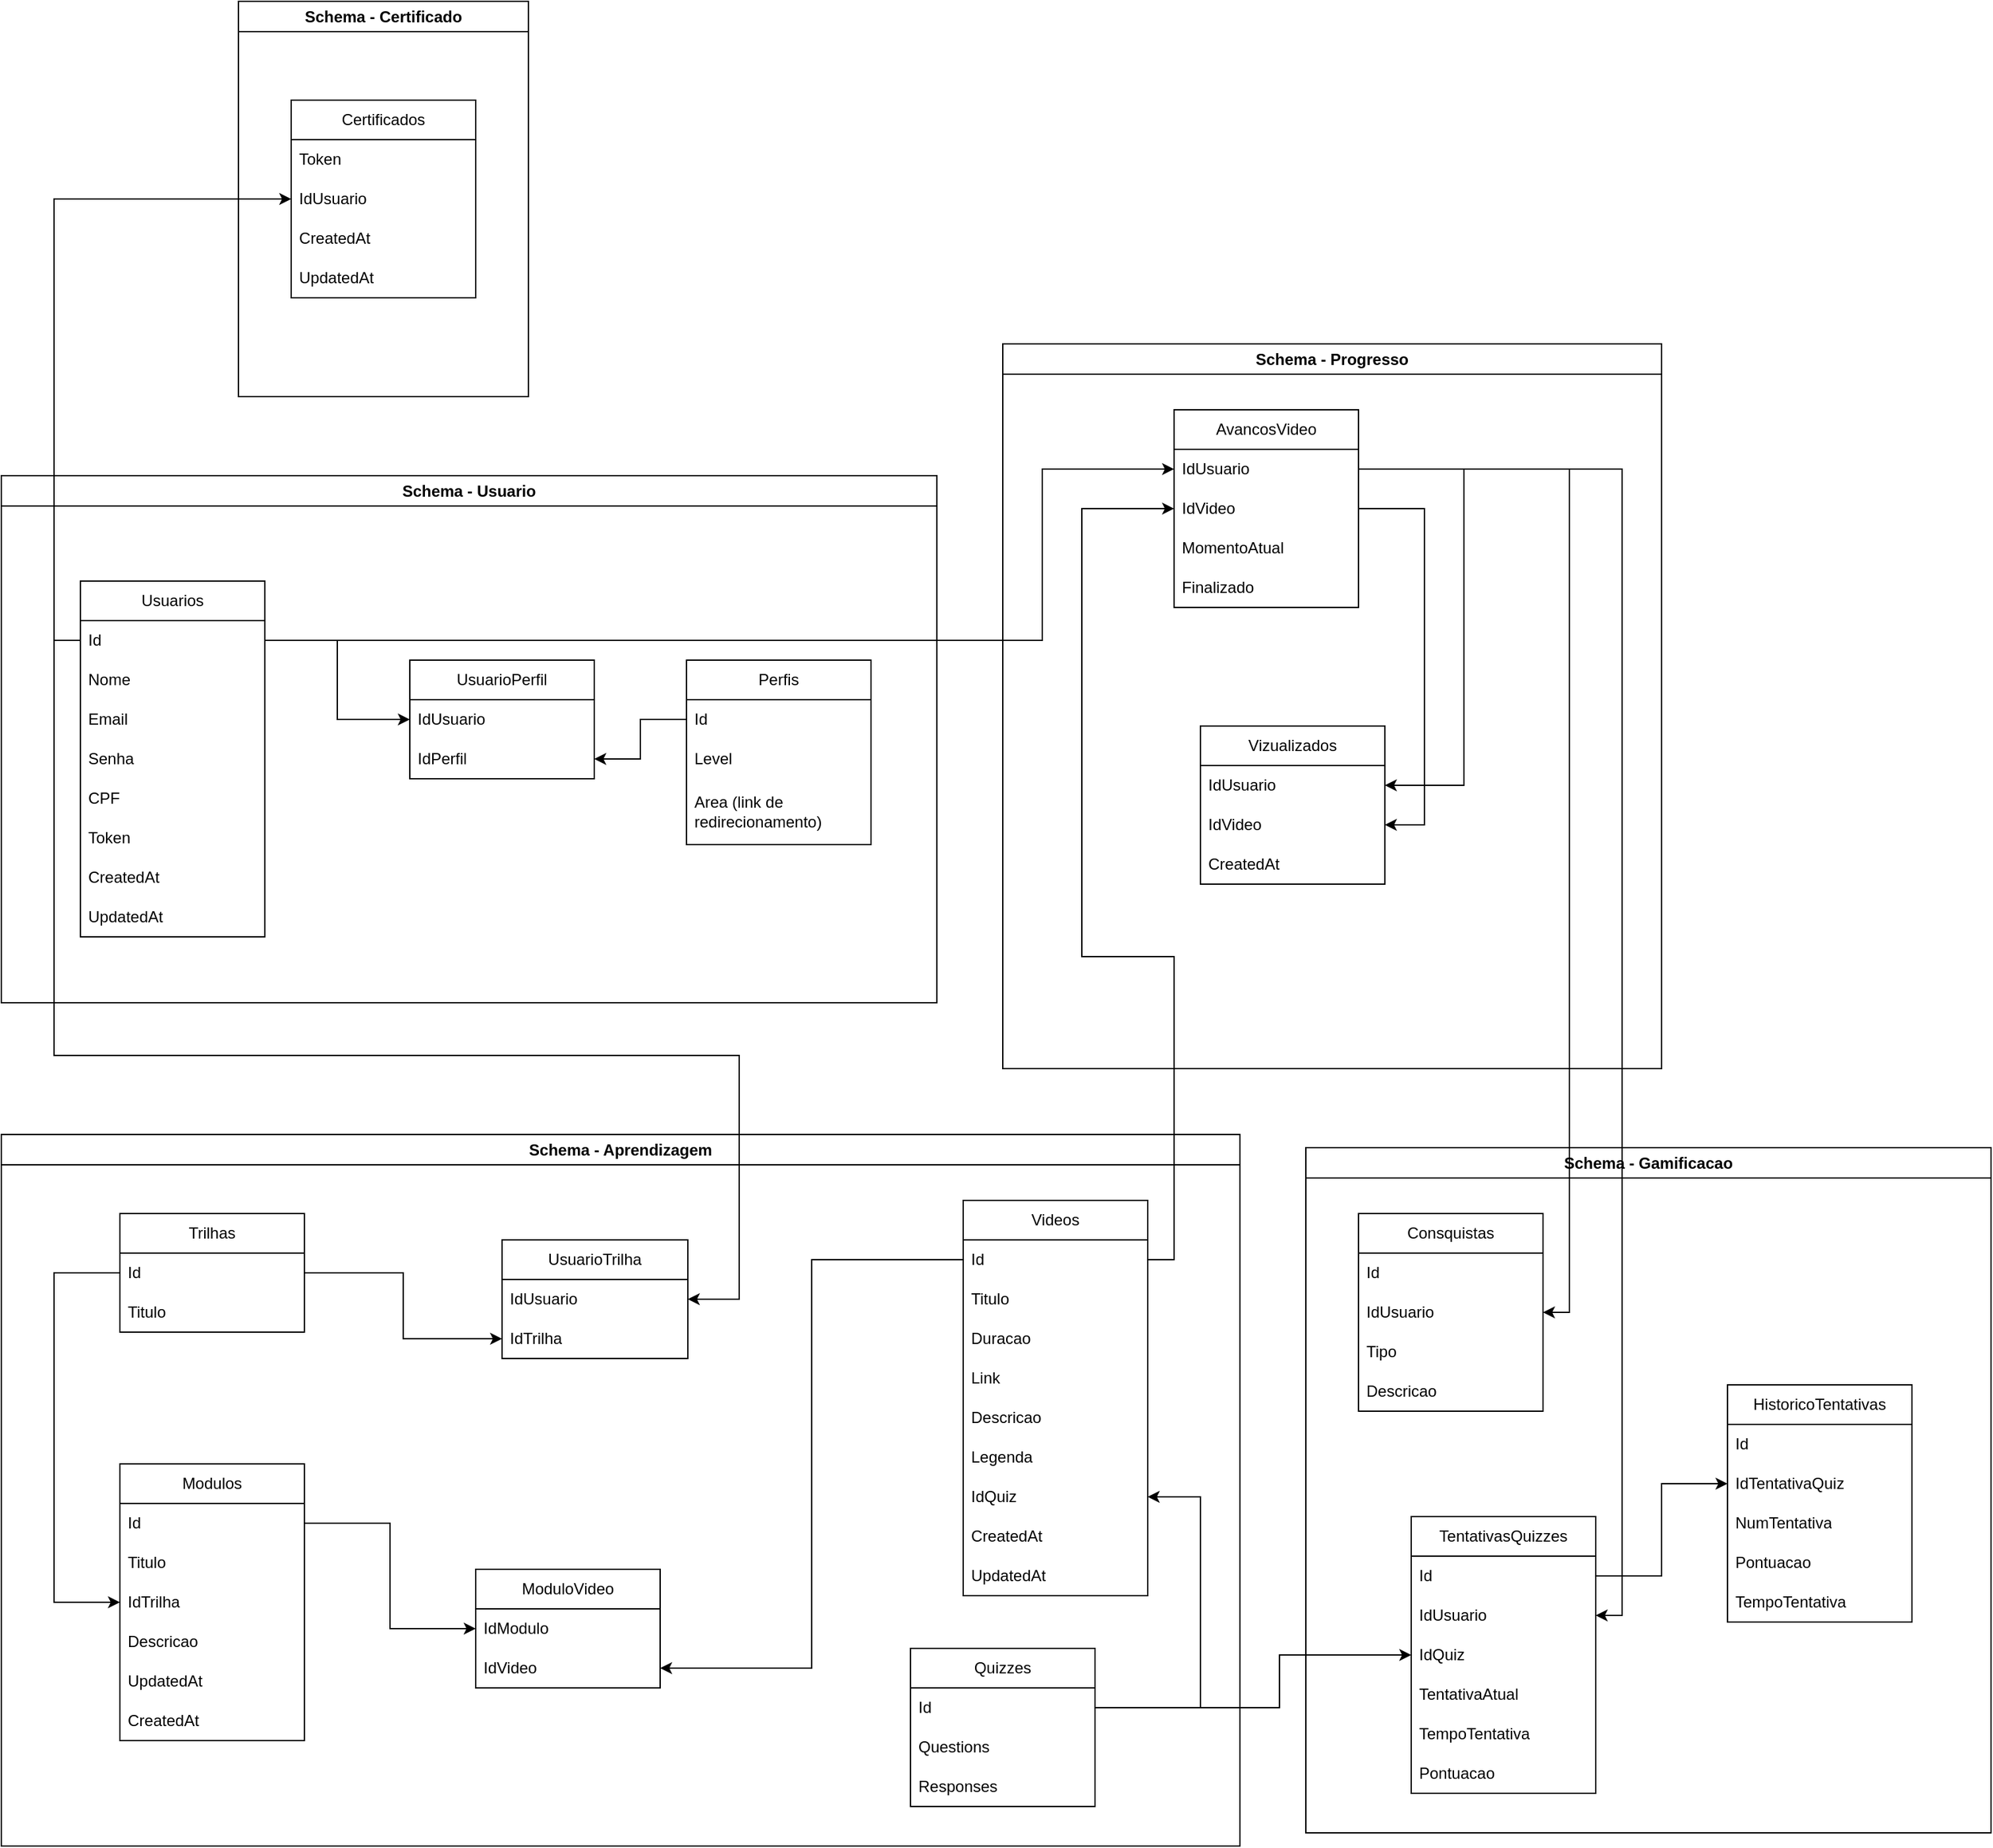 <mxfile version="26.0.16">
  <diagram name="Página-1" id="J46BNIFR4DqUpVyar3QC">
    <mxGraphModel dx="1081" dy="2289" grid="1" gridSize="10" guides="1" tooltips="1" connect="1" arrows="1" fold="1" page="1" pageScale="1" pageWidth="827" pageHeight="1169" math="0" shadow="0">
      <root>
        <mxCell id="0" />
        <mxCell id="1" parent="0" />
        <mxCell id="i8VzWhoQtlo5uoMlYxRw-32" value="Schema - Usuario" style="swimlane;whiteSpace=wrap;html=1;" parent="1" vertex="1">
          <mxGeometry x="270" y="-370" width="710" height="400" as="geometry" />
        </mxCell>
        <mxCell id="i8VzWhoQtlo5uoMlYxRw-1" value="Usuarios" style="swimlane;fontStyle=0;childLayout=stackLayout;horizontal=1;startSize=30;horizontalStack=0;resizeParent=1;resizeParentMax=0;resizeLast=0;collapsible=1;marginBottom=0;whiteSpace=wrap;html=1;" parent="i8VzWhoQtlo5uoMlYxRw-32" vertex="1">
          <mxGeometry x="60" y="80" width="140" height="270" as="geometry" />
        </mxCell>
        <mxCell id="i8VzWhoQtlo5uoMlYxRw-10" value="Id" style="text;strokeColor=none;fillColor=none;align=left;verticalAlign=middle;spacingLeft=4;spacingRight=4;overflow=hidden;points=[[0,0.5],[1,0.5]];portConstraint=eastwest;rotatable=0;whiteSpace=wrap;html=1;" parent="i8VzWhoQtlo5uoMlYxRw-1" vertex="1">
          <mxGeometry y="30" width="140" height="30" as="geometry" />
        </mxCell>
        <mxCell id="i8VzWhoQtlo5uoMlYxRw-2" value="Nome" style="text;strokeColor=none;fillColor=none;align=left;verticalAlign=middle;spacingLeft=4;spacingRight=4;overflow=hidden;points=[[0,0.5],[1,0.5]];portConstraint=eastwest;rotatable=0;whiteSpace=wrap;html=1;" parent="i8VzWhoQtlo5uoMlYxRw-1" vertex="1">
          <mxGeometry y="60" width="140" height="30" as="geometry" />
        </mxCell>
        <mxCell id="i8VzWhoQtlo5uoMlYxRw-3" value="Email" style="text;strokeColor=none;fillColor=none;align=left;verticalAlign=middle;spacingLeft=4;spacingRight=4;overflow=hidden;points=[[0,0.5],[1,0.5]];portConstraint=eastwest;rotatable=0;whiteSpace=wrap;html=1;" parent="i8VzWhoQtlo5uoMlYxRw-1" vertex="1">
          <mxGeometry y="90" width="140" height="30" as="geometry" />
        </mxCell>
        <mxCell id="i8VzWhoQtlo5uoMlYxRw-4" value="Senha" style="text;strokeColor=none;fillColor=none;align=left;verticalAlign=middle;spacingLeft=4;spacingRight=4;overflow=hidden;points=[[0,0.5],[1,0.5]];portConstraint=eastwest;rotatable=0;whiteSpace=wrap;html=1;" parent="i8VzWhoQtlo5uoMlYxRw-1" vertex="1">
          <mxGeometry y="120" width="140" height="30" as="geometry" />
        </mxCell>
        <mxCell id="i8VzWhoQtlo5uoMlYxRw-5" value="CPF" style="text;strokeColor=none;fillColor=none;align=left;verticalAlign=middle;spacingLeft=4;spacingRight=4;overflow=hidden;points=[[0,0.5],[1,0.5]];portConstraint=eastwest;rotatable=0;whiteSpace=wrap;html=1;" parent="i8VzWhoQtlo5uoMlYxRw-1" vertex="1">
          <mxGeometry y="150" width="140" height="30" as="geometry" />
        </mxCell>
        <mxCell id="i8VzWhoQtlo5uoMlYxRw-6" value="Token" style="text;strokeColor=none;fillColor=none;align=left;verticalAlign=middle;spacingLeft=4;spacingRight=4;overflow=hidden;points=[[0,0.5],[1,0.5]];portConstraint=eastwest;rotatable=0;whiteSpace=wrap;html=1;" parent="i8VzWhoQtlo5uoMlYxRw-1" vertex="1">
          <mxGeometry y="180" width="140" height="30" as="geometry" />
        </mxCell>
        <mxCell id="i8VzWhoQtlo5uoMlYxRw-8" value="CreatedAt" style="text;strokeColor=none;fillColor=none;align=left;verticalAlign=middle;spacingLeft=4;spacingRight=4;overflow=hidden;points=[[0,0.5],[1,0.5]];portConstraint=eastwest;rotatable=0;whiteSpace=wrap;html=1;" parent="i8VzWhoQtlo5uoMlYxRw-1" vertex="1">
          <mxGeometry y="210" width="140" height="30" as="geometry" />
        </mxCell>
        <mxCell id="i8VzWhoQtlo5uoMlYxRw-9" value="UpdatedAt" style="text;strokeColor=none;fillColor=none;align=left;verticalAlign=middle;spacingLeft=4;spacingRight=4;overflow=hidden;points=[[0,0.5],[1,0.5]];portConstraint=eastwest;rotatable=0;whiteSpace=wrap;html=1;" parent="i8VzWhoQtlo5uoMlYxRw-1" vertex="1">
          <mxGeometry y="240" width="140" height="30" as="geometry" />
        </mxCell>
        <mxCell id="i8VzWhoQtlo5uoMlYxRw-11" value="Perfis" style="swimlane;fontStyle=0;childLayout=stackLayout;horizontal=1;startSize=30;horizontalStack=0;resizeParent=1;resizeParentMax=0;resizeLast=0;collapsible=1;marginBottom=0;whiteSpace=wrap;html=1;" parent="i8VzWhoQtlo5uoMlYxRw-32" vertex="1">
          <mxGeometry x="520" y="140" width="140" height="140" as="geometry" />
        </mxCell>
        <mxCell id="i8VzWhoQtlo5uoMlYxRw-12" value="Id" style="text;strokeColor=none;fillColor=none;align=left;verticalAlign=middle;spacingLeft=4;spacingRight=4;overflow=hidden;points=[[0,0.5],[1,0.5]];portConstraint=eastwest;rotatable=0;whiteSpace=wrap;html=1;" parent="i8VzWhoQtlo5uoMlYxRw-11" vertex="1">
          <mxGeometry y="30" width="140" height="30" as="geometry" />
        </mxCell>
        <mxCell id="i8VzWhoQtlo5uoMlYxRw-13" value="Level" style="text;strokeColor=none;fillColor=none;align=left;verticalAlign=middle;spacingLeft=4;spacingRight=4;overflow=hidden;points=[[0,0.5],[1,0.5]];portConstraint=eastwest;rotatable=0;whiteSpace=wrap;html=1;" parent="i8VzWhoQtlo5uoMlYxRw-11" vertex="1">
          <mxGeometry y="60" width="140" height="30" as="geometry" />
        </mxCell>
        <mxCell id="S9HirE6GE0eVUpvPNjMm-1" value="Area (link de redirecionamento)" style="text;strokeColor=none;fillColor=none;align=left;verticalAlign=middle;spacingLeft=4;spacingRight=4;overflow=hidden;points=[[0,0.5],[1,0.5]];portConstraint=eastwest;rotatable=0;whiteSpace=wrap;html=1;" parent="i8VzWhoQtlo5uoMlYxRw-11" vertex="1">
          <mxGeometry y="90" width="140" height="50" as="geometry" />
        </mxCell>
        <mxCell id="i8VzWhoQtlo5uoMlYxRw-15" value="UsuarioPerfil" style="swimlane;fontStyle=0;childLayout=stackLayout;horizontal=1;startSize=30;horizontalStack=0;resizeParent=1;resizeParentMax=0;resizeLast=0;collapsible=1;marginBottom=0;whiteSpace=wrap;html=1;" parent="i8VzWhoQtlo5uoMlYxRw-32" vertex="1">
          <mxGeometry x="310" y="140" width="140" height="90" as="geometry" />
        </mxCell>
        <mxCell id="i8VzWhoQtlo5uoMlYxRw-16" value="IdUsuario" style="text;strokeColor=none;fillColor=none;align=left;verticalAlign=middle;spacingLeft=4;spacingRight=4;overflow=hidden;points=[[0,0.5],[1,0.5]];portConstraint=eastwest;rotatable=0;whiteSpace=wrap;html=1;" parent="i8VzWhoQtlo5uoMlYxRw-15" vertex="1">
          <mxGeometry y="30" width="140" height="30" as="geometry" />
        </mxCell>
        <mxCell id="i8VzWhoQtlo5uoMlYxRw-17" value="IdPerfil" style="text;strokeColor=none;fillColor=none;align=left;verticalAlign=middle;spacingLeft=4;spacingRight=4;overflow=hidden;points=[[0,0.5],[1,0.5]];portConstraint=eastwest;rotatable=0;whiteSpace=wrap;html=1;" parent="i8VzWhoQtlo5uoMlYxRw-15" vertex="1">
          <mxGeometry y="60" width="140" height="30" as="geometry" />
        </mxCell>
        <mxCell id="i8VzWhoQtlo5uoMlYxRw-19" style="edgeStyle=orthogonalEdgeStyle;rounded=0;orthogonalLoop=1;jettySize=auto;html=1;exitX=1;exitY=0.5;exitDx=0;exitDy=0;entryX=0;entryY=0.5;entryDx=0;entryDy=0;" parent="i8VzWhoQtlo5uoMlYxRw-32" source="i8VzWhoQtlo5uoMlYxRw-10" target="i8VzWhoQtlo5uoMlYxRw-16" edge="1">
          <mxGeometry relative="1" as="geometry" />
        </mxCell>
        <mxCell id="i8VzWhoQtlo5uoMlYxRw-20" style="edgeStyle=orthogonalEdgeStyle;rounded=0;orthogonalLoop=1;jettySize=auto;html=1;exitX=0;exitY=0.5;exitDx=0;exitDy=0;entryX=1;entryY=0.5;entryDx=0;entryDy=0;" parent="i8VzWhoQtlo5uoMlYxRw-32" source="i8VzWhoQtlo5uoMlYxRw-12" target="i8VzWhoQtlo5uoMlYxRw-17" edge="1">
          <mxGeometry relative="1" as="geometry" />
        </mxCell>
        <mxCell id="i8VzWhoQtlo5uoMlYxRw-33" value="Schema - Aprendizagem" style="swimlane;whiteSpace=wrap;html=1;" parent="1" vertex="1">
          <mxGeometry x="270" y="130" width="940" height="540" as="geometry" />
        </mxCell>
        <mxCell id="i8VzWhoQtlo5uoMlYxRw-21" value="Modulos" style="swimlane;fontStyle=0;childLayout=stackLayout;horizontal=1;startSize=30;horizontalStack=0;resizeParent=1;resizeParentMax=0;resizeLast=0;collapsible=1;marginBottom=0;whiteSpace=wrap;html=1;" parent="i8VzWhoQtlo5uoMlYxRw-33" vertex="1">
          <mxGeometry x="90" y="250" width="140" height="210" as="geometry" />
        </mxCell>
        <mxCell id="i8VzWhoQtlo5uoMlYxRw-22" value="Id" style="text;strokeColor=none;fillColor=none;align=left;verticalAlign=middle;spacingLeft=4;spacingRight=4;overflow=hidden;points=[[0,0.5],[1,0.5]];portConstraint=eastwest;rotatable=0;whiteSpace=wrap;html=1;" parent="i8VzWhoQtlo5uoMlYxRw-21" vertex="1">
          <mxGeometry y="30" width="140" height="30" as="geometry" />
        </mxCell>
        <mxCell id="i8VzWhoQtlo5uoMlYxRw-23" value="Titulo" style="text;strokeColor=none;fillColor=none;align=left;verticalAlign=middle;spacingLeft=4;spacingRight=4;overflow=hidden;points=[[0,0.5],[1,0.5]];portConstraint=eastwest;rotatable=0;whiteSpace=wrap;html=1;" parent="i8VzWhoQtlo5uoMlYxRw-21" vertex="1">
          <mxGeometry y="60" width="140" height="30" as="geometry" />
        </mxCell>
        <mxCell id="i8VzWhoQtlo5uoMlYxRw-30" value="IdTrilha" style="text;strokeColor=none;fillColor=none;align=left;verticalAlign=middle;spacingLeft=4;spacingRight=4;overflow=hidden;points=[[0,0.5],[1,0.5]];portConstraint=eastwest;rotatable=0;whiteSpace=wrap;html=1;" parent="i8VzWhoQtlo5uoMlYxRw-21" vertex="1">
          <mxGeometry y="90" width="140" height="30" as="geometry" />
        </mxCell>
        <mxCell id="S9HirE6GE0eVUpvPNjMm-11" value="Descricao" style="text;strokeColor=none;fillColor=none;align=left;verticalAlign=middle;spacingLeft=4;spacingRight=4;overflow=hidden;points=[[0,0.5],[1,0.5]];portConstraint=eastwest;rotatable=0;whiteSpace=wrap;html=1;" parent="i8VzWhoQtlo5uoMlYxRw-21" vertex="1">
          <mxGeometry y="120" width="140" height="30" as="geometry" />
        </mxCell>
        <mxCell id="i8VzWhoQtlo5uoMlYxRw-29" value="UpdatedAt" style="text;strokeColor=none;fillColor=none;align=left;verticalAlign=middle;spacingLeft=4;spacingRight=4;overflow=hidden;points=[[0,0.5],[1,0.5]];portConstraint=eastwest;rotatable=0;whiteSpace=wrap;html=1;" parent="i8VzWhoQtlo5uoMlYxRw-21" vertex="1">
          <mxGeometry y="150" width="140" height="30" as="geometry" />
        </mxCell>
        <mxCell id="i8VzWhoQtlo5uoMlYxRw-28" value="CreatedAt" style="text;strokeColor=none;fillColor=none;align=left;verticalAlign=middle;spacingLeft=4;spacingRight=4;overflow=hidden;points=[[0,0.5],[1,0.5]];portConstraint=eastwest;rotatable=0;whiteSpace=wrap;html=1;" parent="i8VzWhoQtlo5uoMlYxRw-21" vertex="1">
          <mxGeometry y="180" width="140" height="30" as="geometry" />
        </mxCell>
        <mxCell id="i8VzWhoQtlo5uoMlYxRw-25" value="Trilhas" style="swimlane;fontStyle=0;childLayout=stackLayout;horizontal=1;startSize=30;horizontalStack=0;resizeParent=1;resizeParentMax=0;resizeLast=0;collapsible=1;marginBottom=0;whiteSpace=wrap;html=1;" parent="i8VzWhoQtlo5uoMlYxRw-33" vertex="1">
          <mxGeometry x="90" y="60" width="140" height="90" as="geometry" />
        </mxCell>
        <mxCell id="i8VzWhoQtlo5uoMlYxRw-26" value="Id" style="text;strokeColor=none;fillColor=none;align=left;verticalAlign=middle;spacingLeft=4;spacingRight=4;overflow=hidden;points=[[0,0.5],[1,0.5]];portConstraint=eastwest;rotatable=0;whiteSpace=wrap;html=1;" parent="i8VzWhoQtlo5uoMlYxRw-25" vertex="1">
          <mxGeometry y="30" width="140" height="30" as="geometry" />
        </mxCell>
        <mxCell id="i8VzWhoQtlo5uoMlYxRw-27" value="Titulo" style="text;strokeColor=none;fillColor=none;align=left;verticalAlign=middle;spacingLeft=4;spacingRight=4;overflow=hidden;points=[[0,0.5],[1,0.5]];portConstraint=eastwest;rotatable=0;whiteSpace=wrap;html=1;" parent="i8VzWhoQtlo5uoMlYxRw-25" vertex="1">
          <mxGeometry y="60" width="140" height="30" as="geometry" />
        </mxCell>
        <mxCell id="S9HirE6GE0eVUpvPNjMm-2" value="Videos" style="swimlane;fontStyle=0;childLayout=stackLayout;horizontal=1;startSize=30;horizontalStack=0;resizeParent=1;resizeParentMax=0;resizeLast=0;collapsible=1;marginBottom=0;whiteSpace=wrap;html=1;" parent="i8VzWhoQtlo5uoMlYxRw-33" vertex="1">
          <mxGeometry x="730" y="50" width="140" height="300" as="geometry" />
        </mxCell>
        <mxCell id="S9HirE6GE0eVUpvPNjMm-3" value="Id" style="text;strokeColor=none;fillColor=none;align=left;verticalAlign=middle;spacingLeft=4;spacingRight=4;overflow=hidden;points=[[0,0.5],[1,0.5]];portConstraint=eastwest;rotatable=0;whiteSpace=wrap;html=1;" parent="S9HirE6GE0eVUpvPNjMm-2" vertex="1">
          <mxGeometry y="30" width="140" height="30" as="geometry" />
        </mxCell>
        <mxCell id="S9HirE6GE0eVUpvPNjMm-4" value="Titulo" style="text;strokeColor=none;fillColor=none;align=left;verticalAlign=middle;spacingLeft=4;spacingRight=4;overflow=hidden;points=[[0,0.5],[1,0.5]];portConstraint=eastwest;rotatable=0;whiteSpace=wrap;html=1;" parent="S9HirE6GE0eVUpvPNjMm-2" vertex="1">
          <mxGeometry y="60" width="140" height="30" as="geometry" />
        </mxCell>
        <mxCell id="S9HirE6GE0eVUpvPNjMm-43" value="Duracao" style="text;strokeColor=none;fillColor=none;align=left;verticalAlign=middle;spacingLeft=4;spacingRight=4;overflow=hidden;points=[[0,0.5],[1,0.5]];portConstraint=eastwest;rotatable=0;whiteSpace=wrap;html=1;" parent="S9HirE6GE0eVUpvPNjMm-2" vertex="1">
          <mxGeometry y="90" width="140" height="30" as="geometry" />
        </mxCell>
        <mxCell id="S9HirE6GE0eVUpvPNjMm-5" value="Link" style="text;strokeColor=none;fillColor=none;align=left;verticalAlign=middle;spacingLeft=4;spacingRight=4;overflow=hidden;points=[[0,0.5],[1,0.5]];portConstraint=eastwest;rotatable=0;whiteSpace=wrap;html=1;" parent="S9HirE6GE0eVUpvPNjMm-2" vertex="1">
          <mxGeometry y="120" width="140" height="30" as="geometry" />
        </mxCell>
        <mxCell id="S9HirE6GE0eVUpvPNjMm-14" value="Descricao" style="text;strokeColor=none;fillColor=none;align=left;verticalAlign=middle;spacingLeft=4;spacingRight=4;overflow=hidden;points=[[0,0.5],[1,0.5]];portConstraint=eastwest;rotatable=0;whiteSpace=wrap;html=1;" parent="S9HirE6GE0eVUpvPNjMm-2" vertex="1">
          <mxGeometry y="150" width="140" height="30" as="geometry" />
        </mxCell>
        <mxCell id="S9HirE6GE0eVUpvPNjMm-15" value="Legenda" style="text;strokeColor=none;fillColor=none;align=left;verticalAlign=middle;spacingLeft=4;spacingRight=4;overflow=hidden;points=[[0,0.5],[1,0.5]];portConstraint=eastwest;rotatable=0;whiteSpace=wrap;html=1;" parent="S9HirE6GE0eVUpvPNjMm-2" vertex="1">
          <mxGeometry y="180" width="140" height="30" as="geometry" />
        </mxCell>
        <mxCell id="S9HirE6GE0eVUpvPNjMm-16" value="IdQuiz" style="text;strokeColor=none;fillColor=none;align=left;verticalAlign=middle;spacingLeft=4;spacingRight=4;overflow=hidden;points=[[0,0.5],[1,0.5]];portConstraint=eastwest;rotatable=0;whiteSpace=wrap;html=1;" parent="S9HirE6GE0eVUpvPNjMm-2" vertex="1">
          <mxGeometry y="210" width="140" height="30" as="geometry" />
        </mxCell>
        <mxCell id="S9HirE6GE0eVUpvPNjMm-67" value="CreatedAt" style="text;strokeColor=none;fillColor=none;align=left;verticalAlign=middle;spacingLeft=4;spacingRight=4;overflow=hidden;points=[[0,0.5],[1,0.5]];portConstraint=eastwest;rotatable=0;whiteSpace=wrap;html=1;" parent="S9HirE6GE0eVUpvPNjMm-2" vertex="1">
          <mxGeometry y="240" width="140" height="30" as="geometry" />
        </mxCell>
        <mxCell id="S9HirE6GE0eVUpvPNjMm-68" value="UpdatedAt" style="text;strokeColor=none;fillColor=none;align=left;verticalAlign=middle;spacingLeft=4;spacingRight=4;overflow=hidden;points=[[0,0.5],[1,0.5]];portConstraint=eastwest;rotatable=0;whiteSpace=wrap;html=1;" parent="S9HirE6GE0eVUpvPNjMm-2" vertex="1">
          <mxGeometry y="270" width="140" height="30" as="geometry" />
        </mxCell>
        <mxCell id="S9HirE6GE0eVUpvPNjMm-7" value="ModuloVideo" style="swimlane;fontStyle=0;childLayout=stackLayout;horizontal=1;startSize=30;horizontalStack=0;resizeParent=1;resizeParentMax=0;resizeLast=0;collapsible=1;marginBottom=0;whiteSpace=wrap;html=1;" parent="i8VzWhoQtlo5uoMlYxRw-33" vertex="1">
          <mxGeometry x="360" y="330" width="140" height="90" as="geometry" />
        </mxCell>
        <mxCell id="S9HirE6GE0eVUpvPNjMm-8" value="IdModulo" style="text;strokeColor=none;fillColor=none;align=left;verticalAlign=middle;spacingLeft=4;spacingRight=4;overflow=hidden;points=[[0,0.5],[1,0.5]];portConstraint=eastwest;rotatable=0;whiteSpace=wrap;html=1;" parent="S9HirE6GE0eVUpvPNjMm-7" vertex="1">
          <mxGeometry y="30" width="140" height="30" as="geometry" />
        </mxCell>
        <mxCell id="S9HirE6GE0eVUpvPNjMm-9" value="IdVideo" style="text;strokeColor=none;fillColor=none;align=left;verticalAlign=middle;spacingLeft=4;spacingRight=4;overflow=hidden;points=[[0,0.5],[1,0.5]];portConstraint=eastwest;rotatable=0;whiteSpace=wrap;html=1;" parent="S9HirE6GE0eVUpvPNjMm-7" vertex="1">
          <mxGeometry y="60" width="140" height="30" as="geometry" />
        </mxCell>
        <mxCell id="S9HirE6GE0eVUpvPNjMm-13" style="edgeStyle=orthogonalEdgeStyle;rounded=0;orthogonalLoop=1;jettySize=auto;html=1;exitX=0;exitY=0.5;exitDx=0;exitDy=0;entryX=1;entryY=0.5;entryDx=0;entryDy=0;" parent="i8VzWhoQtlo5uoMlYxRw-33" source="S9HirE6GE0eVUpvPNjMm-3" target="S9HirE6GE0eVUpvPNjMm-9" edge="1">
          <mxGeometry relative="1" as="geometry" />
        </mxCell>
        <mxCell id="S9HirE6GE0eVUpvPNjMm-17" value="Quizzes" style="swimlane;fontStyle=0;childLayout=stackLayout;horizontal=1;startSize=30;horizontalStack=0;resizeParent=1;resizeParentMax=0;resizeLast=0;collapsible=1;marginBottom=0;whiteSpace=wrap;html=1;" parent="i8VzWhoQtlo5uoMlYxRw-33" vertex="1">
          <mxGeometry x="690" y="390" width="140" height="120" as="geometry" />
        </mxCell>
        <mxCell id="S9HirE6GE0eVUpvPNjMm-18" value="Id" style="text;strokeColor=none;fillColor=none;align=left;verticalAlign=middle;spacingLeft=4;spacingRight=4;overflow=hidden;points=[[0,0.5],[1,0.5]];portConstraint=eastwest;rotatable=0;whiteSpace=wrap;html=1;" parent="S9HirE6GE0eVUpvPNjMm-17" vertex="1">
          <mxGeometry y="30" width="140" height="30" as="geometry" />
        </mxCell>
        <mxCell id="S9HirE6GE0eVUpvPNjMm-19" value="Questions" style="text;strokeColor=none;fillColor=none;align=left;verticalAlign=middle;spacingLeft=4;spacingRight=4;overflow=hidden;points=[[0,0.5],[1,0.5]];portConstraint=eastwest;rotatable=0;whiteSpace=wrap;html=1;" parent="S9HirE6GE0eVUpvPNjMm-17" vertex="1">
          <mxGeometry y="60" width="140" height="30" as="geometry" />
        </mxCell>
        <mxCell id="S9HirE6GE0eVUpvPNjMm-20" value="Responses" style="text;strokeColor=none;fillColor=none;align=left;verticalAlign=middle;spacingLeft=4;spacingRight=4;overflow=hidden;points=[[0,0.5],[1,0.5]];portConstraint=eastwest;rotatable=0;whiteSpace=wrap;html=1;" parent="S9HirE6GE0eVUpvPNjMm-17" vertex="1">
          <mxGeometry y="90" width="140" height="30" as="geometry" />
        </mxCell>
        <mxCell id="S9HirE6GE0eVUpvPNjMm-22" value="UsuarioTrilha" style="swimlane;fontStyle=0;childLayout=stackLayout;horizontal=1;startSize=30;horizontalStack=0;resizeParent=1;resizeParentMax=0;resizeLast=0;collapsible=1;marginBottom=0;whiteSpace=wrap;html=1;" parent="i8VzWhoQtlo5uoMlYxRw-33" vertex="1">
          <mxGeometry x="380" y="80" width="141" height="90" as="geometry" />
        </mxCell>
        <mxCell id="S9HirE6GE0eVUpvPNjMm-23" value="IdUsuario" style="text;strokeColor=none;fillColor=none;align=left;verticalAlign=middle;spacingLeft=4;spacingRight=4;overflow=hidden;points=[[0,0.5],[1,0.5]];portConstraint=eastwest;rotatable=0;whiteSpace=wrap;html=1;" parent="S9HirE6GE0eVUpvPNjMm-22" vertex="1">
          <mxGeometry y="30" width="141" height="30" as="geometry" />
        </mxCell>
        <mxCell id="S9HirE6GE0eVUpvPNjMm-24" value="IdTrilha" style="text;strokeColor=none;fillColor=none;align=left;verticalAlign=middle;spacingLeft=4;spacingRight=4;overflow=hidden;points=[[0,0.5],[1,0.5]];portConstraint=eastwest;rotatable=0;whiteSpace=wrap;html=1;" parent="S9HirE6GE0eVUpvPNjMm-22" vertex="1">
          <mxGeometry y="60" width="141" height="30" as="geometry" />
        </mxCell>
        <mxCell id="S9HirE6GE0eVUpvPNjMm-51" style="edgeStyle=orthogonalEdgeStyle;rounded=0;orthogonalLoop=1;jettySize=auto;html=1;exitX=1;exitY=0.5;exitDx=0;exitDy=0;entryX=0;entryY=0.5;entryDx=0;entryDy=0;" parent="i8VzWhoQtlo5uoMlYxRw-33" source="i8VzWhoQtlo5uoMlYxRw-22" target="S9HirE6GE0eVUpvPNjMm-8" edge="1">
          <mxGeometry relative="1" as="geometry" />
        </mxCell>
        <mxCell id="S9HirE6GE0eVUpvPNjMm-53" style="edgeStyle=orthogonalEdgeStyle;rounded=0;orthogonalLoop=1;jettySize=auto;html=1;exitX=1;exitY=0.5;exitDx=0;exitDy=0;entryX=0;entryY=0.5;entryDx=0;entryDy=0;" parent="i8VzWhoQtlo5uoMlYxRw-33" source="i8VzWhoQtlo5uoMlYxRw-26" target="S9HirE6GE0eVUpvPNjMm-24" edge="1">
          <mxGeometry relative="1" as="geometry" />
        </mxCell>
        <mxCell id="S9HirE6GE0eVUpvPNjMm-54" style="edgeStyle=orthogonalEdgeStyle;rounded=0;orthogonalLoop=1;jettySize=auto;html=1;exitX=0;exitY=0.5;exitDx=0;exitDy=0;entryX=0;entryY=0.5;entryDx=0;entryDy=0;" parent="i8VzWhoQtlo5uoMlYxRw-33" source="i8VzWhoQtlo5uoMlYxRw-26" target="i8VzWhoQtlo5uoMlYxRw-30" edge="1">
          <mxGeometry relative="1" as="geometry">
            <Array as="points">
              <mxPoint x="40" y="105" />
              <mxPoint x="40" y="355" />
            </Array>
          </mxGeometry>
        </mxCell>
        <mxCell id="S9HirE6GE0eVUpvPNjMm-56" style="edgeStyle=orthogonalEdgeStyle;rounded=0;orthogonalLoop=1;jettySize=auto;html=1;exitX=1;exitY=0.5;exitDx=0;exitDy=0;entryX=1;entryY=0.5;entryDx=0;entryDy=0;" parent="i8VzWhoQtlo5uoMlYxRw-33" source="S9HirE6GE0eVUpvPNjMm-18" target="S9HirE6GE0eVUpvPNjMm-16" edge="1">
          <mxGeometry relative="1" as="geometry">
            <Array as="points">
              <mxPoint x="910" y="435" />
              <mxPoint x="910" y="275" />
            </Array>
          </mxGeometry>
        </mxCell>
        <mxCell id="S9HirE6GE0eVUpvPNjMm-27" style="edgeStyle=orthogonalEdgeStyle;rounded=0;orthogonalLoop=1;jettySize=auto;html=1;exitX=0;exitY=0.5;exitDx=0;exitDy=0;entryX=1;entryY=0.5;entryDx=0;entryDy=0;" parent="1" source="i8VzWhoQtlo5uoMlYxRw-10" target="S9HirE6GE0eVUpvPNjMm-23" edge="1">
          <mxGeometry relative="1" as="geometry">
            <Array as="points">
              <mxPoint x="310" y="-245" />
              <mxPoint x="310" y="70" />
              <mxPoint x="830" y="70" />
              <mxPoint x="830" y="255" />
            </Array>
          </mxGeometry>
        </mxCell>
        <mxCell id="S9HirE6GE0eVUpvPNjMm-28" value="Schema - Progresso" style="swimlane;whiteSpace=wrap;html=1;" parent="1" vertex="1">
          <mxGeometry x="1030" y="-470" width="500" height="550" as="geometry" />
        </mxCell>
        <mxCell id="S9HirE6GE0eVUpvPNjMm-29" value="AvancosVideo" style="swimlane;fontStyle=0;childLayout=stackLayout;horizontal=1;startSize=30;horizontalStack=0;resizeParent=1;resizeParentMax=0;resizeLast=0;collapsible=1;marginBottom=0;whiteSpace=wrap;html=1;" parent="S9HirE6GE0eVUpvPNjMm-28" vertex="1">
          <mxGeometry x="130" y="50" width="140" height="150" as="geometry" />
        </mxCell>
        <mxCell id="S9HirE6GE0eVUpvPNjMm-30" value="IdUsuario" style="text;strokeColor=none;fillColor=none;align=left;verticalAlign=middle;spacingLeft=4;spacingRight=4;overflow=hidden;points=[[0,0.5],[1,0.5]];portConstraint=eastwest;rotatable=0;whiteSpace=wrap;html=1;" parent="S9HirE6GE0eVUpvPNjMm-29" vertex="1">
          <mxGeometry y="30" width="140" height="30" as="geometry" />
        </mxCell>
        <mxCell id="S9HirE6GE0eVUpvPNjMm-31" value="IdVideo" style="text;strokeColor=none;fillColor=none;align=left;verticalAlign=middle;spacingLeft=4;spacingRight=4;overflow=hidden;points=[[0,0.5],[1,0.5]];portConstraint=eastwest;rotatable=0;whiteSpace=wrap;html=1;" parent="S9HirE6GE0eVUpvPNjMm-29" vertex="1">
          <mxGeometry y="60" width="140" height="30" as="geometry" />
        </mxCell>
        <mxCell id="S9HirE6GE0eVUpvPNjMm-32" value="MomentoAtual" style="text;strokeColor=none;fillColor=none;align=left;verticalAlign=middle;spacingLeft=4;spacingRight=4;overflow=hidden;points=[[0,0.5],[1,0.5]];portConstraint=eastwest;rotatable=0;whiteSpace=wrap;html=1;" parent="S9HirE6GE0eVUpvPNjMm-29" vertex="1">
          <mxGeometry y="90" width="140" height="30" as="geometry" />
        </mxCell>
        <mxCell id="S9HirE6GE0eVUpvPNjMm-44" value="Finalizado" style="text;strokeColor=none;fillColor=none;align=left;verticalAlign=middle;spacingLeft=4;spacingRight=4;overflow=hidden;points=[[0,0.5],[1,0.5]];portConstraint=eastwest;rotatable=0;whiteSpace=wrap;html=1;" parent="S9HirE6GE0eVUpvPNjMm-29" vertex="1">
          <mxGeometry y="120" width="140" height="30" as="geometry" />
        </mxCell>
        <mxCell id="S9HirE6GE0eVUpvPNjMm-59" value="Vizualizados" style="swimlane;fontStyle=0;childLayout=stackLayout;horizontal=1;startSize=30;horizontalStack=0;resizeParent=1;resizeParentMax=0;resizeLast=0;collapsible=1;marginBottom=0;whiteSpace=wrap;html=1;" parent="S9HirE6GE0eVUpvPNjMm-28" vertex="1">
          <mxGeometry x="150" y="290" width="140" height="120" as="geometry" />
        </mxCell>
        <mxCell id="S9HirE6GE0eVUpvPNjMm-60" value="IdUsuario" style="text;strokeColor=none;fillColor=none;align=left;verticalAlign=middle;spacingLeft=4;spacingRight=4;overflow=hidden;points=[[0,0.5],[1,0.5]];portConstraint=eastwest;rotatable=0;whiteSpace=wrap;html=1;" parent="S9HirE6GE0eVUpvPNjMm-59" vertex="1">
          <mxGeometry y="30" width="140" height="30" as="geometry" />
        </mxCell>
        <mxCell id="S9HirE6GE0eVUpvPNjMm-61" value="IdVideo" style="text;strokeColor=none;fillColor=none;align=left;verticalAlign=middle;spacingLeft=4;spacingRight=4;overflow=hidden;points=[[0,0.5],[1,0.5]];portConstraint=eastwest;rotatable=0;whiteSpace=wrap;html=1;" parent="S9HirE6GE0eVUpvPNjMm-59" vertex="1">
          <mxGeometry y="60" width="140" height="30" as="geometry" />
        </mxCell>
        <mxCell id="S9HirE6GE0eVUpvPNjMm-64" value="CreatedAt" style="text;strokeColor=none;fillColor=none;align=left;verticalAlign=middle;spacingLeft=4;spacingRight=4;overflow=hidden;points=[[0,0.5],[1,0.5]];portConstraint=eastwest;rotatable=0;whiteSpace=wrap;html=1;" parent="S9HirE6GE0eVUpvPNjMm-59" vertex="1">
          <mxGeometry y="90" width="140" height="30" as="geometry" />
        </mxCell>
        <mxCell id="S9HirE6GE0eVUpvPNjMm-65" style="edgeStyle=orthogonalEdgeStyle;rounded=0;orthogonalLoop=1;jettySize=auto;html=1;exitX=1;exitY=0.5;exitDx=0;exitDy=0;entryX=1;entryY=0.5;entryDx=0;entryDy=0;" parent="S9HirE6GE0eVUpvPNjMm-28" source="S9HirE6GE0eVUpvPNjMm-31" target="S9HirE6GE0eVUpvPNjMm-61" edge="1">
          <mxGeometry relative="1" as="geometry">
            <Array as="points">
              <mxPoint x="320" y="125" />
              <mxPoint x="320" y="365" />
            </Array>
          </mxGeometry>
        </mxCell>
        <mxCell id="S9HirE6GE0eVUpvPNjMm-66" style="edgeStyle=orthogonalEdgeStyle;rounded=0;orthogonalLoop=1;jettySize=auto;html=1;exitX=1;exitY=0.5;exitDx=0;exitDy=0;entryX=1;entryY=0.5;entryDx=0;entryDy=0;" parent="S9HirE6GE0eVUpvPNjMm-28" source="S9HirE6GE0eVUpvPNjMm-30" target="S9HirE6GE0eVUpvPNjMm-60" edge="1">
          <mxGeometry relative="1" as="geometry">
            <Array as="points">
              <mxPoint x="350" y="95" />
              <mxPoint x="350" y="335" />
            </Array>
          </mxGeometry>
        </mxCell>
        <mxCell id="S9HirE6GE0eVUpvPNjMm-57" style="edgeStyle=orthogonalEdgeStyle;rounded=0;orthogonalLoop=1;jettySize=auto;html=1;exitX=1;exitY=0.5;exitDx=0;exitDy=0;entryX=0;entryY=0.5;entryDx=0;entryDy=0;" parent="1" source="i8VzWhoQtlo5uoMlYxRw-10" target="S9HirE6GE0eVUpvPNjMm-30" edge="1">
          <mxGeometry relative="1" as="geometry">
            <Array as="points">
              <mxPoint x="1060" y="-245" />
              <mxPoint x="1060" y="-375" />
            </Array>
          </mxGeometry>
        </mxCell>
        <mxCell id="S9HirE6GE0eVUpvPNjMm-58" style="edgeStyle=orthogonalEdgeStyle;rounded=0;orthogonalLoop=1;jettySize=auto;html=1;exitX=1;exitY=0.5;exitDx=0;exitDy=0;entryX=0;entryY=0.5;entryDx=0;entryDy=0;" parent="1" source="S9HirE6GE0eVUpvPNjMm-3" target="S9HirE6GE0eVUpvPNjMm-31" edge="1">
          <mxGeometry relative="1" as="geometry">
            <Array as="points">
              <mxPoint x="1160" y="225" />
              <mxPoint x="1160" y="-5" />
              <mxPoint x="1090" y="-5" />
              <mxPoint x="1090" y="-345" />
            </Array>
          </mxGeometry>
        </mxCell>
        <mxCell id="S9HirE6GE0eVUpvPNjMm-69" value="Schema - Certificado" style="swimlane;whiteSpace=wrap;html=1;" parent="1" vertex="1">
          <mxGeometry x="450" y="-730" width="220" height="300" as="geometry" />
        </mxCell>
        <mxCell id="S9HirE6GE0eVUpvPNjMm-70" value="Certificados" style="swimlane;fontStyle=0;childLayout=stackLayout;horizontal=1;startSize=30;horizontalStack=0;resizeParent=1;resizeParentMax=0;resizeLast=0;collapsible=1;marginBottom=0;whiteSpace=wrap;html=1;" parent="S9HirE6GE0eVUpvPNjMm-69" vertex="1">
          <mxGeometry x="40" y="75" width="140" height="150" as="geometry" />
        </mxCell>
        <mxCell id="S9HirE6GE0eVUpvPNjMm-71" value="Token" style="text;strokeColor=none;fillColor=none;align=left;verticalAlign=middle;spacingLeft=4;spacingRight=4;overflow=hidden;points=[[0,0.5],[1,0.5]];portConstraint=eastwest;rotatable=0;whiteSpace=wrap;html=1;" parent="S9HirE6GE0eVUpvPNjMm-70" vertex="1">
          <mxGeometry y="30" width="140" height="30" as="geometry" />
        </mxCell>
        <mxCell id="S9HirE6GE0eVUpvPNjMm-72" value="IdUsuario" style="text;strokeColor=none;fillColor=none;align=left;verticalAlign=middle;spacingLeft=4;spacingRight=4;overflow=hidden;points=[[0,0.5],[1,0.5]];portConstraint=eastwest;rotatable=0;whiteSpace=wrap;html=1;" parent="S9HirE6GE0eVUpvPNjMm-70" vertex="1">
          <mxGeometry y="60" width="140" height="30" as="geometry" />
        </mxCell>
        <mxCell id="S9HirE6GE0eVUpvPNjMm-73" value="CreatedAt" style="text;strokeColor=none;fillColor=none;align=left;verticalAlign=middle;spacingLeft=4;spacingRight=4;overflow=hidden;points=[[0,0.5],[1,0.5]];portConstraint=eastwest;rotatable=0;whiteSpace=wrap;html=1;" parent="S9HirE6GE0eVUpvPNjMm-70" vertex="1">
          <mxGeometry y="90" width="140" height="30" as="geometry" />
        </mxCell>
        <mxCell id="S9HirE6GE0eVUpvPNjMm-74" value="UpdatedAt" style="text;strokeColor=none;fillColor=none;align=left;verticalAlign=middle;spacingLeft=4;spacingRight=4;overflow=hidden;points=[[0,0.5],[1,0.5]];portConstraint=eastwest;rotatable=0;whiteSpace=wrap;html=1;" parent="S9HirE6GE0eVUpvPNjMm-70" vertex="1">
          <mxGeometry y="120" width="140" height="30" as="geometry" />
        </mxCell>
        <mxCell id="S9HirE6GE0eVUpvPNjMm-75" style="edgeStyle=orthogonalEdgeStyle;rounded=0;orthogonalLoop=1;jettySize=auto;html=1;exitX=0;exitY=0.5;exitDx=0;exitDy=0;entryX=0;entryY=0.5;entryDx=0;entryDy=0;" parent="1" source="i8VzWhoQtlo5uoMlYxRw-10" target="S9HirE6GE0eVUpvPNjMm-72" edge="1">
          <mxGeometry relative="1" as="geometry" />
        </mxCell>
        <mxCell id="jTT9Hh6oqy_URZbQY3rc-26" value="Schema - Gamificacao" style="swimlane;whiteSpace=wrap;html=1;" vertex="1" parent="1">
          <mxGeometry x="1260" y="140" width="520" height="520" as="geometry" />
        </mxCell>
        <mxCell id="jTT9Hh6oqy_URZbQY3rc-1" value="Consquistas" style="swimlane;fontStyle=0;childLayout=stackLayout;horizontal=1;startSize=30;horizontalStack=0;resizeParent=1;resizeParentMax=0;resizeLast=0;collapsible=1;marginBottom=0;whiteSpace=wrap;html=1;" vertex="1" parent="jTT9Hh6oqy_URZbQY3rc-26">
          <mxGeometry x="40" y="50" width="140" height="150" as="geometry" />
        </mxCell>
        <mxCell id="jTT9Hh6oqy_URZbQY3rc-2" value="Id" style="text;strokeColor=none;fillColor=none;align=left;verticalAlign=middle;spacingLeft=4;spacingRight=4;overflow=hidden;points=[[0,0.5],[1,0.5]];portConstraint=eastwest;rotatable=0;whiteSpace=wrap;html=1;" vertex="1" parent="jTT9Hh6oqy_URZbQY3rc-1">
          <mxGeometry y="30" width="140" height="30" as="geometry" />
        </mxCell>
        <mxCell id="jTT9Hh6oqy_URZbQY3rc-3" value="IdUsuario" style="text;strokeColor=none;fillColor=none;align=left;verticalAlign=middle;spacingLeft=4;spacingRight=4;overflow=hidden;points=[[0,0.5],[1,0.5]];portConstraint=eastwest;rotatable=0;whiteSpace=wrap;html=1;" vertex="1" parent="jTT9Hh6oqy_URZbQY3rc-1">
          <mxGeometry y="60" width="140" height="30" as="geometry" />
        </mxCell>
        <mxCell id="jTT9Hh6oqy_URZbQY3rc-4" value="Tipo" style="text;strokeColor=none;fillColor=none;align=left;verticalAlign=middle;spacingLeft=4;spacingRight=4;overflow=hidden;points=[[0,0.5],[1,0.5]];portConstraint=eastwest;rotatable=0;whiteSpace=wrap;html=1;" vertex="1" parent="jTT9Hh6oqy_URZbQY3rc-1">
          <mxGeometry y="90" width="140" height="30" as="geometry" />
        </mxCell>
        <mxCell id="jTT9Hh6oqy_URZbQY3rc-7" value="Descricao" style="text;strokeColor=none;fillColor=none;align=left;verticalAlign=middle;spacingLeft=4;spacingRight=4;overflow=hidden;points=[[0,0.5],[1,0.5]];portConstraint=eastwest;rotatable=0;whiteSpace=wrap;html=1;" vertex="1" parent="jTT9Hh6oqy_URZbQY3rc-1">
          <mxGeometry y="120" width="140" height="30" as="geometry" />
        </mxCell>
        <mxCell id="jTT9Hh6oqy_URZbQY3rc-10" value="TentativasQuizzes" style="swimlane;fontStyle=0;childLayout=stackLayout;horizontal=1;startSize=30;horizontalStack=0;resizeParent=1;resizeParentMax=0;resizeLast=0;collapsible=1;marginBottom=0;whiteSpace=wrap;html=1;" vertex="1" parent="jTT9Hh6oqy_URZbQY3rc-26">
          <mxGeometry x="80" y="280" width="140" height="210" as="geometry" />
        </mxCell>
        <mxCell id="jTT9Hh6oqy_URZbQY3rc-11" value="Id" style="text;strokeColor=none;fillColor=none;align=left;verticalAlign=middle;spacingLeft=4;spacingRight=4;overflow=hidden;points=[[0,0.5],[1,0.5]];portConstraint=eastwest;rotatable=0;whiteSpace=wrap;html=1;" vertex="1" parent="jTT9Hh6oqy_URZbQY3rc-10">
          <mxGeometry y="30" width="140" height="30" as="geometry" />
        </mxCell>
        <mxCell id="jTT9Hh6oqy_URZbQY3rc-12" value="IdUsuario" style="text;strokeColor=none;fillColor=none;align=left;verticalAlign=middle;spacingLeft=4;spacingRight=4;overflow=hidden;points=[[0,0.5],[1,0.5]];portConstraint=eastwest;rotatable=0;whiteSpace=wrap;html=1;" vertex="1" parent="jTT9Hh6oqy_URZbQY3rc-10">
          <mxGeometry y="60" width="140" height="30" as="geometry" />
        </mxCell>
        <mxCell id="jTT9Hh6oqy_URZbQY3rc-13" value="IdQuiz" style="text;strokeColor=none;fillColor=none;align=left;verticalAlign=middle;spacingLeft=4;spacingRight=4;overflow=hidden;points=[[0,0.5],[1,0.5]];portConstraint=eastwest;rotatable=0;whiteSpace=wrap;html=1;" vertex="1" parent="jTT9Hh6oqy_URZbQY3rc-10">
          <mxGeometry y="90" width="140" height="30" as="geometry" />
        </mxCell>
        <mxCell id="jTT9Hh6oqy_URZbQY3rc-14" value="TentativaAtual" style="text;strokeColor=none;fillColor=none;align=left;verticalAlign=middle;spacingLeft=4;spacingRight=4;overflow=hidden;points=[[0,0.5],[1,0.5]];portConstraint=eastwest;rotatable=0;whiteSpace=wrap;html=1;" vertex="1" parent="jTT9Hh6oqy_URZbQY3rc-10">
          <mxGeometry y="120" width="140" height="30" as="geometry" />
        </mxCell>
        <mxCell id="jTT9Hh6oqy_URZbQY3rc-17" value="TempoTentativa" style="text;strokeColor=none;fillColor=none;align=left;verticalAlign=middle;spacingLeft=4;spacingRight=4;overflow=hidden;points=[[0,0.5],[1,0.5]];portConstraint=eastwest;rotatable=0;whiteSpace=wrap;html=1;" vertex="1" parent="jTT9Hh6oqy_URZbQY3rc-10">
          <mxGeometry y="150" width="140" height="30" as="geometry" />
        </mxCell>
        <mxCell id="jTT9Hh6oqy_URZbQY3rc-18" value="Pontuacao" style="text;strokeColor=none;fillColor=none;align=left;verticalAlign=middle;spacingLeft=4;spacingRight=4;overflow=hidden;points=[[0,0.5],[1,0.5]];portConstraint=eastwest;rotatable=0;whiteSpace=wrap;html=1;" vertex="1" parent="jTT9Hh6oqy_URZbQY3rc-10">
          <mxGeometry y="180" width="140" height="30" as="geometry" />
        </mxCell>
        <mxCell id="jTT9Hh6oqy_URZbQY3rc-19" value="HistoricoTentativas" style="swimlane;fontStyle=0;childLayout=stackLayout;horizontal=1;startSize=30;horizontalStack=0;resizeParent=1;resizeParentMax=0;resizeLast=0;collapsible=1;marginBottom=0;whiteSpace=wrap;html=1;" vertex="1" parent="jTT9Hh6oqy_URZbQY3rc-26">
          <mxGeometry x="320" y="180" width="140" height="180" as="geometry" />
        </mxCell>
        <mxCell id="jTT9Hh6oqy_URZbQY3rc-20" value="Id" style="text;strokeColor=none;fillColor=none;align=left;verticalAlign=middle;spacingLeft=4;spacingRight=4;overflow=hidden;points=[[0,0.5],[1,0.5]];portConstraint=eastwest;rotatable=0;whiteSpace=wrap;html=1;" vertex="1" parent="jTT9Hh6oqy_URZbQY3rc-19">
          <mxGeometry y="30" width="140" height="30" as="geometry" />
        </mxCell>
        <mxCell id="jTT9Hh6oqy_URZbQY3rc-21" value="IdTentativaQuiz" style="text;strokeColor=none;fillColor=none;align=left;verticalAlign=middle;spacingLeft=4;spacingRight=4;overflow=hidden;points=[[0,0.5],[1,0.5]];portConstraint=eastwest;rotatable=0;whiteSpace=wrap;html=1;" vertex="1" parent="jTT9Hh6oqy_URZbQY3rc-19">
          <mxGeometry y="60" width="140" height="30" as="geometry" />
        </mxCell>
        <mxCell id="jTT9Hh6oqy_URZbQY3rc-22" value="NumTentativa" style="text;strokeColor=none;fillColor=none;align=left;verticalAlign=middle;spacingLeft=4;spacingRight=4;overflow=hidden;points=[[0,0.5],[1,0.5]];portConstraint=eastwest;rotatable=0;whiteSpace=wrap;html=1;" vertex="1" parent="jTT9Hh6oqy_URZbQY3rc-19">
          <mxGeometry y="90" width="140" height="30" as="geometry" />
        </mxCell>
        <mxCell id="jTT9Hh6oqy_URZbQY3rc-23" value="Pontuacao" style="text;strokeColor=none;fillColor=none;align=left;verticalAlign=middle;spacingLeft=4;spacingRight=4;overflow=hidden;points=[[0,0.5],[1,0.5]];portConstraint=eastwest;rotatable=0;whiteSpace=wrap;html=1;" vertex="1" parent="jTT9Hh6oqy_URZbQY3rc-19">
          <mxGeometry y="120" width="140" height="30" as="geometry" />
        </mxCell>
        <mxCell id="jTT9Hh6oqy_URZbQY3rc-25" value="TempoTentativa" style="text;strokeColor=none;fillColor=none;align=left;verticalAlign=middle;spacingLeft=4;spacingRight=4;overflow=hidden;points=[[0,0.5],[1,0.5]];portConstraint=eastwest;rotatable=0;whiteSpace=wrap;html=1;" vertex="1" parent="jTT9Hh6oqy_URZbQY3rc-19">
          <mxGeometry y="150" width="140" height="30" as="geometry" />
        </mxCell>
        <mxCell id="jTT9Hh6oqy_URZbQY3rc-28" style="edgeStyle=orthogonalEdgeStyle;rounded=0;orthogonalLoop=1;jettySize=auto;html=1;exitX=1;exitY=0.5;exitDx=0;exitDy=0;entryX=0;entryY=0.5;entryDx=0;entryDy=0;" edge="1" parent="jTT9Hh6oqy_URZbQY3rc-26" source="jTT9Hh6oqy_URZbQY3rc-11" target="jTT9Hh6oqy_URZbQY3rc-21">
          <mxGeometry relative="1" as="geometry" />
        </mxCell>
        <mxCell id="jTT9Hh6oqy_URZbQY3rc-27" style="edgeStyle=orthogonalEdgeStyle;rounded=0;orthogonalLoop=1;jettySize=auto;html=1;exitX=1;exitY=0.5;exitDx=0;exitDy=0;entryX=1;entryY=0.5;entryDx=0;entryDy=0;" edge="1" parent="1" source="S9HirE6GE0eVUpvPNjMm-30" target="jTT9Hh6oqy_URZbQY3rc-3">
          <mxGeometry relative="1" as="geometry">
            <Array as="points">
              <mxPoint x="1460" y="-375" />
              <mxPoint x="1460" y="265" />
            </Array>
          </mxGeometry>
        </mxCell>
        <mxCell id="jTT9Hh6oqy_URZbQY3rc-29" style="edgeStyle=orthogonalEdgeStyle;rounded=0;orthogonalLoop=1;jettySize=auto;html=1;exitX=1;exitY=0.5;exitDx=0;exitDy=0;entryX=1;entryY=0.5;entryDx=0;entryDy=0;" edge="1" parent="1" source="S9HirE6GE0eVUpvPNjMm-30" target="jTT9Hh6oqy_URZbQY3rc-12">
          <mxGeometry relative="1" as="geometry">
            <Array as="points">
              <mxPoint x="1500" y="-375" />
              <mxPoint x="1500" y="495" />
            </Array>
          </mxGeometry>
        </mxCell>
        <mxCell id="jTT9Hh6oqy_URZbQY3rc-30" style="edgeStyle=orthogonalEdgeStyle;rounded=0;orthogonalLoop=1;jettySize=auto;html=1;exitX=1;exitY=0.5;exitDx=0;exitDy=0;entryX=0;entryY=0.5;entryDx=0;entryDy=0;" edge="1" parent="1" source="S9HirE6GE0eVUpvPNjMm-18" target="jTT9Hh6oqy_URZbQY3rc-13">
          <mxGeometry relative="1" as="geometry">
            <Array as="points">
              <mxPoint x="1240" y="565" />
              <mxPoint x="1240" y="525" />
            </Array>
          </mxGeometry>
        </mxCell>
      </root>
    </mxGraphModel>
  </diagram>
</mxfile>
